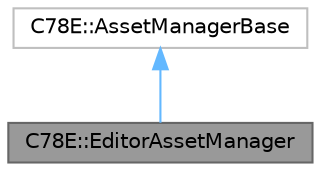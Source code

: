 digraph "C78E::EditorAssetManager"
{
 // LATEX_PDF_SIZE
  bgcolor="transparent";
  edge [fontname=Helvetica,fontsize=10,labelfontname=Helvetica,labelfontsize=10];
  node [fontname=Helvetica,fontsize=10,shape=box,height=0.2,width=0.4];
  Node1 [id="Node000001",label="C78E::EditorAssetManager",height=0.2,width=0.4,color="gray40", fillcolor="grey60", style="filled", fontcolor="black",tooltip=" "];
  Node2 -> Node1 [id="edge1_Node000001_Node000002",dir="back",color="steelblue1",style="solid",tooltip=" "];
  Node2 [id="Node000002",label="C78E::AssetManagerBase",height=0.2,width=0.4,color="grey75", fillcolor="white", style="filled",URL="$d7/d2c/class_c78_e_1_1_asset_manager_base.html",tooltip=" "];
}

